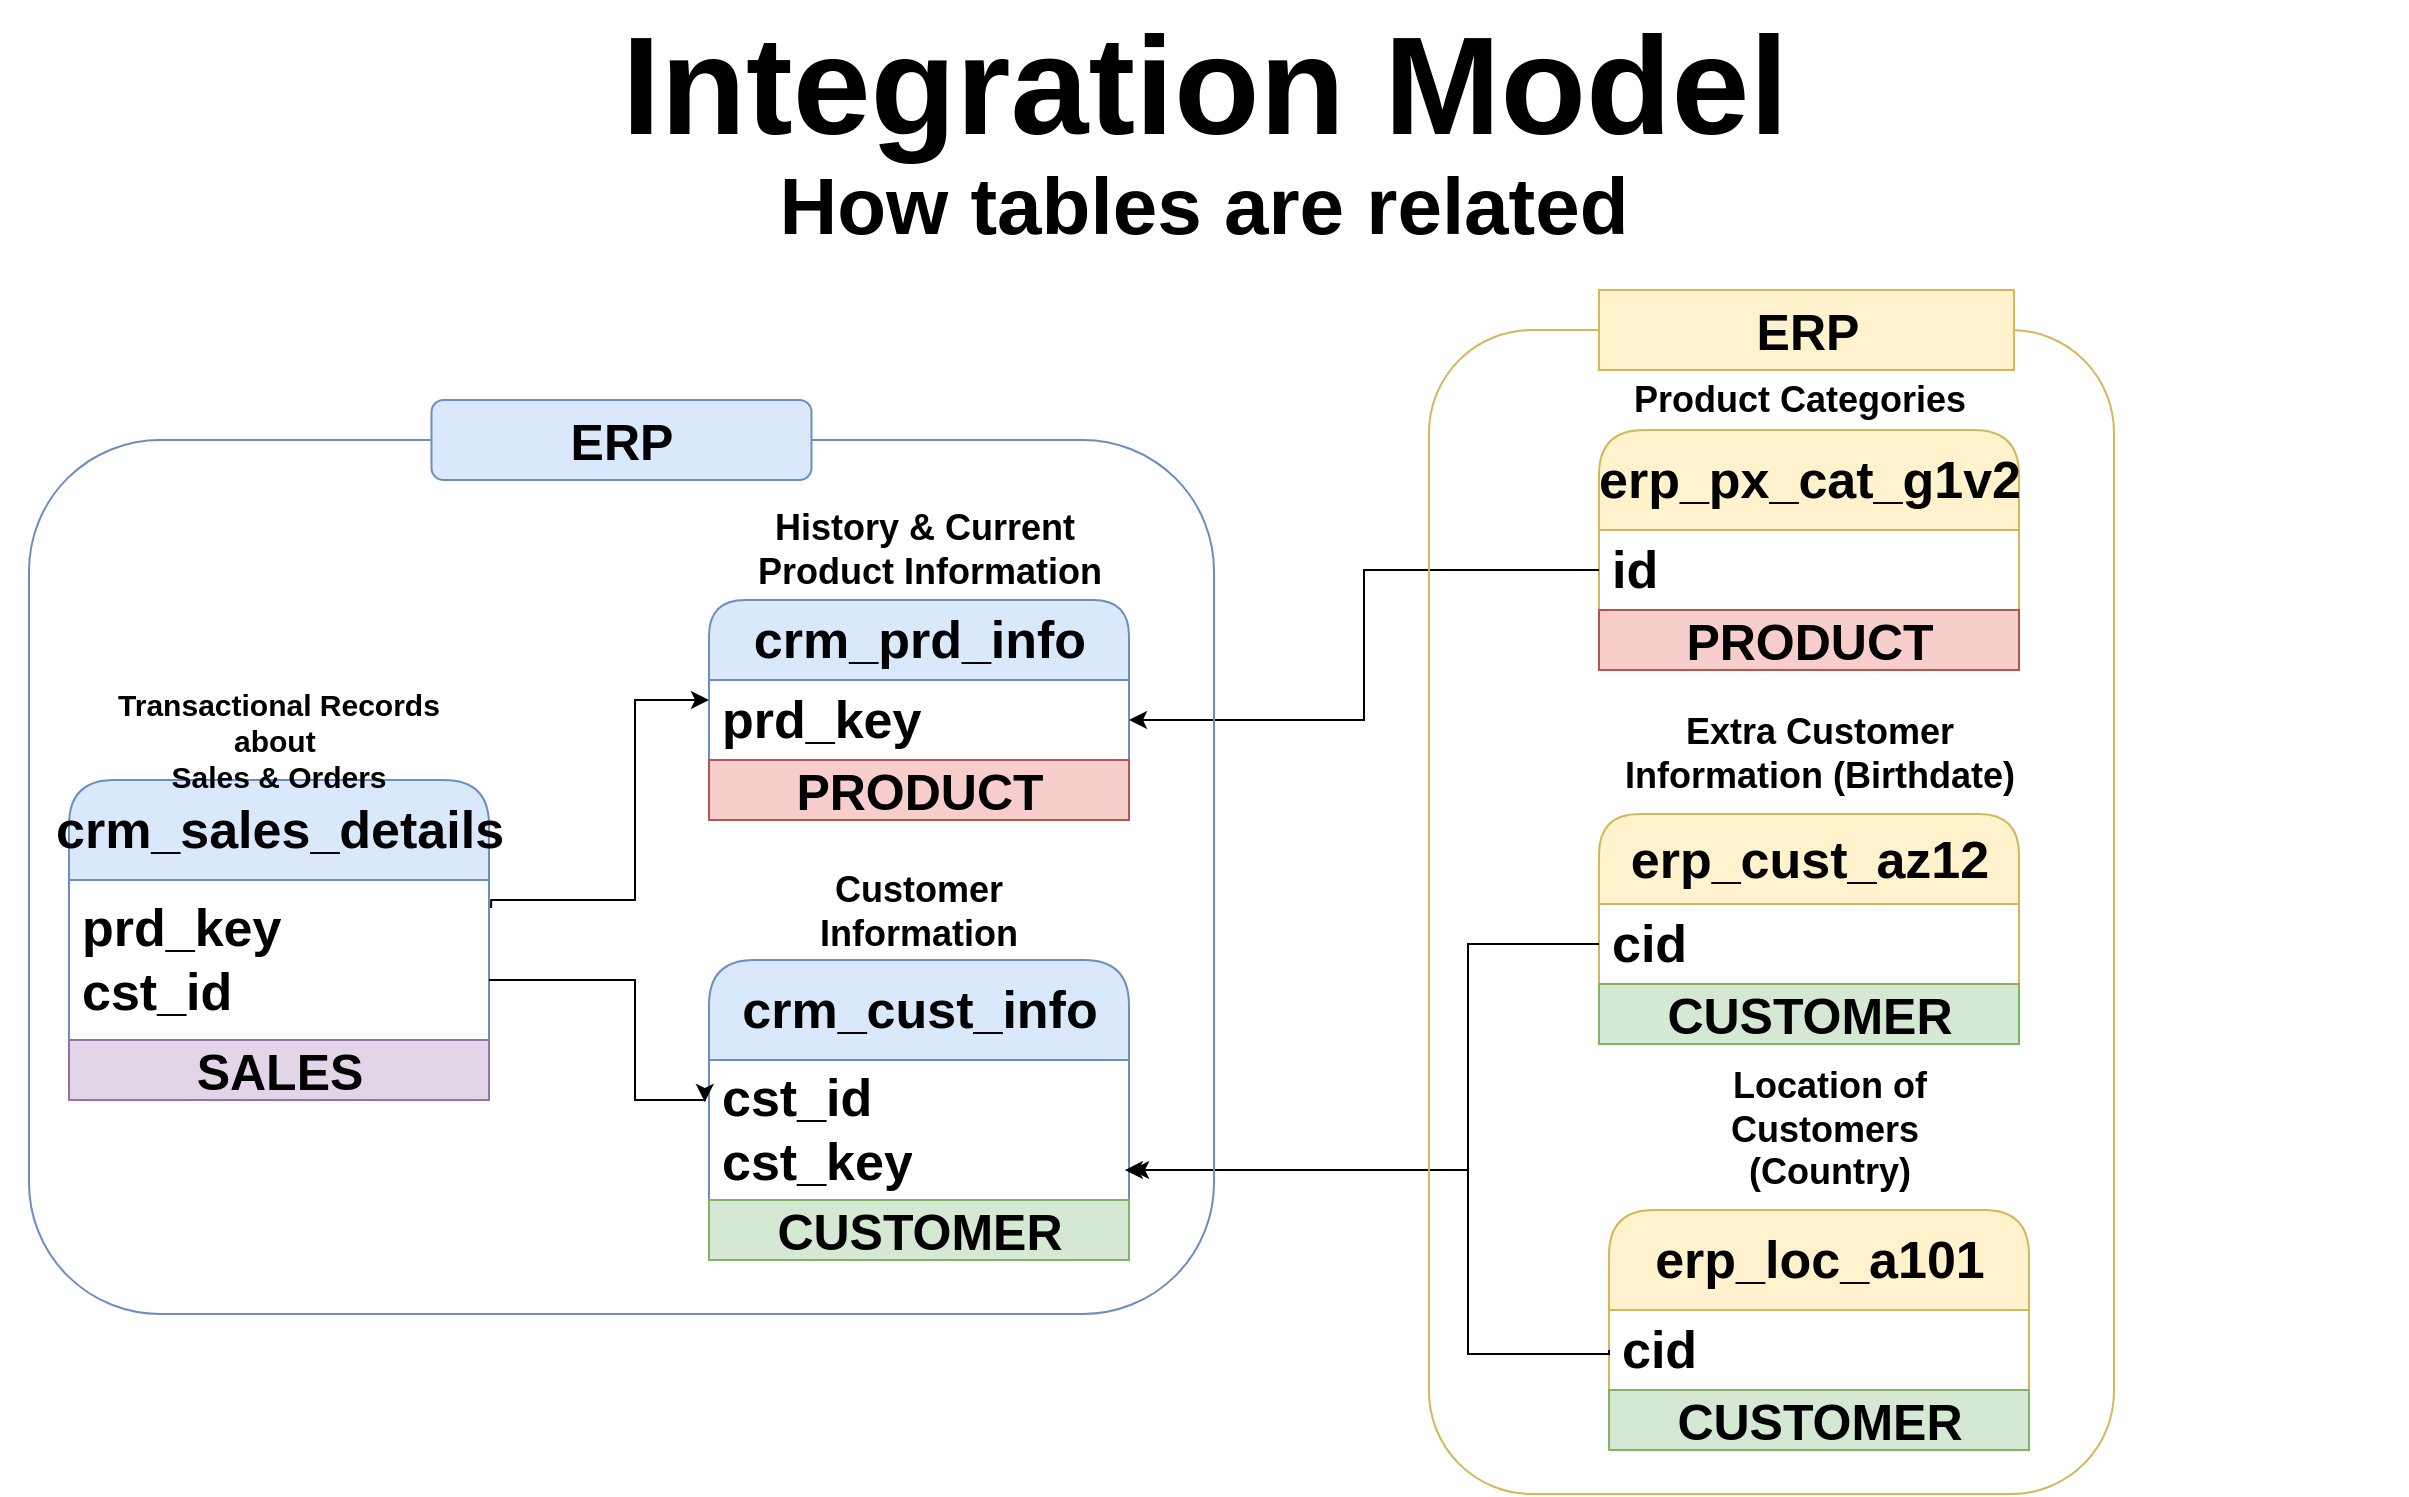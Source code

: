<mxfile version="28.1.2">
  <diagram name="Page-1" id="Sdc8llLJoqLEpNyhaRRn">
    <mxGraphModel dx="803" dy="1282" grid="1" gridSize="10" guides="1" tooltips="1" connect="1" arrows="1" fold="1" page="1" pageScale="1" pageWidth="850" pageHeight="1100" math="0" shadow="0">
      <root>
        <mxCell id="0" />
        <mxCell id="1" parent="0" />
        <mxCell id="A4hQEKeoffk2_Y2XVmS7-1" value="&lt;span&gt;&lt;font style=&quot;font-size: 70px;&quot;&gt;Integration Model&lt;/font&gt;&lt;/span&gt;" style="text;html=1;align=center;verticalAlign=middle;whiteSpace=wrap;rounded=0;fontStyle=1" parent="1" vertex="1">
          <mxGeometry x="243.75" y="200" width="1202.5" height="30" as="geometry" />
        </mxCell>
        <mxCell id="A4hQEKeoffk2_Y2XVmS7-2" value="&lt;font style=&quot;font-size: 40px;&quot;&gt;How tables are related&lt;/font&gt;" style="text;html=1;align=center;verticalAlign=middle;whiteSpace=wrap;rounded=0;fontStyle=1" parent="1" vertex="1">
          <mxGeometry x="530" y="260" width="630" height="30" as="geometry" />
        </mxCell>
        <mxCell id="A4hQEKeoffk2_Y2XVmS7-3" value="crm_cust_info" style="swimlane;fontStyle=1;childLayout=stackLayout;horizontal=1;startSize=50;horizontalStack=0;resizeParent=1;resizeParentMax=0;resizeLast=0;collapsible=1;marginBottom=0;whiteSpace=wrap;html=1;rounded=1;fillColor=#dae8fc;strokeColor=#6c8ebf;fontSize=26;align=center;" parent="1" vertex="1">
          <mxGeometry x="597.5" y="653" width="210" height="150" as="geometry" />
        </mxCell>
        <mxCell id="A4hQEKeoffk2_Y2XVmS7-4" value="cst_id&lt;div&gt;cst_key&lt;/div&gt;" style="text;strokeColor=none;fillColor=none;align=left;verticalAlign=middle;spacingLeft=4;spacingRight=4;overflow=hidden;points=[[0,0.5],[1,0.5]];portConstraint=eastwest;rotatable=0;whiteSpace=wrap;html=1;rounded=1;sketch=1;curveFitting=1;jiggle=2;fontSize=26;fontStyle=1" parent="A4hQEKeoffk2_Y2XVmS7-3" vertex="1">
          <mxGeometry y="50" width="210" height="70" as="geometry" />
        </mxCell>
        <mxCell id="lccpfS_vCdzyikMalKH3-3" value="&lt;span&gt;&lt;font style=&quot;font-size: 25px;&quot;&gt;CUSTOMER&lt;/font&gt;&lt;/span&gt;" style="text;html=1;align=center;verticalAlign=middle;whiteSpace=wrap;rounded=0;fillColor=#d5e8d4;strokeColor=#82b366;fontStyle=1" vertex="1" parent="A4hQEKeoffk2_Y2XVmS7-3">
          <mxGeometry y="120" width="210" height="30" as="geometry" />
        </mxCell>
        <mxCell id="A4hQEKeoffk2_Y2XVmS7-7" value="&lt;font style=&quot;font-size: 18px;&quot;&gt;Customer Information&lt;/font&gt;" style="text;html=1;align=center;verticalAlign=middle;whiteSpace=wrap;rounded=0;fontStyle=1" parent="1" vertex="1">
          <mxGeometry x="610" y="614" width="185" height="30" as="geometry" />
        </mxCell>
        <mxCell id="A4hQEKeoffk2_Y2XVmS7-8" value="crm_prd_info" style="swimlane;fontStyle=1;childLayout=stackLayout;horizontal=1;startSize=40;horizontalStack=0;resizeParent=1;resizeParentMax=0;resizeLast=0;collapsible=1;marginBottom=0;whiteSpace=wrap;html=1;rounded=1;fillColor=#dae8fc;strokeColor=#6c8ebf;fontSize=26;align=center;" parent="1" vertex="1">
          <mxGeometry x="597.5" y="473" width="210" height="110" as="geometry" />
        </mxCell>
        <mxCell id="A4hQEKeoffk2_Y2XVmS7-9" value="prd_key" style="text;strokeColor=none;fillColor=none;align=left;verticalAlign=middle;spacingLeft=4;spacingRight=4;overflow=hidden;points=[[0,0.5],[1,0.5]];portConstraint=eastwest;rotatable=0;whiteSpace=wrap;html=1;rounded=1;sketch=1;curveFitting=1;jiggle=2;fontSize=26;fontStyle=1" parent="A4hQEKeoffk2_Y2XVmS7-8" vertex="1">
          <mxGeometry y="40" width="210" height="40" as="geometry" />
        </mxCell>
        <mxCell id="lccpfS_vCdzyikMalKH3-2" value="&lt;span&gt;&lt;font style=&quot;font-size: 25px;&quot;&gt;PRODUCT&lt;/font&gt;&lt;/span&gt;" style="text;html=1;align=center;verticalAlign=middle;whiteSpace=wrap;rounded=0;fillColor=#f8cecc;strokeColor=#b85450;fontStyle=1" vertex="1" parent="A4hQEKeoffk2_Y2XVmS7-8">
          <mxGeometry y="80" width="210" height="30" as="geometry" />
        </mxCell>
        <mxCell id="A4hQEKeoffk2_Y2XVmS7-10" value="&lt;font style=&quot;font-size: 18px;&quot;&gt;History &amp;amp; Current&amp;nbsp;&lt;/font&gt;&lt;div&gt;&lt;font style=&quot;font-size: 18px;&quot;&gt;Product Information&lt;/font&gt;&lt;/div&gt;" style="text;html=1;align=center;verticalAlign=middle;whiteSpace=wrap;rounded=0;fontStyle=1" parent="1" vertex="1">
          <mxGeometry x="597.5" y="433" width="220" height="30" as="geometry" />
        </mxCell>
        <mxCell id="A4hQEKeoffk2_Y2XVmS7-16" style="edgeStyle=orthogonalEdgeStyle;rounded=0;orthogonalLoop=1;jettySize=auto;html=1;exitX=1.005;exitY=0.175;exitDx=0;exitDy=0;exitPerimeter=0;fontStyle=1" parent="1" source="A4hQEKeoffk2_Y2XVmS7-12" target="A4hQEKeoffk2_Y2XVmS7-9" edge="1">
          <mxGeometry relative="1" as="geometry">
            <mxPoint x="507.5" y="603" as="sourcePoint" />
            <Array as="points">
              <mxPoint x="488.5" y="623" />
              <mxPoint x="560.5" y="623" />
              <mxPoint x="560.5" y="523" />
            </Array>
          </mxGeometry>
        </mxCell>
        <mxCell id="A4hQEKeoffk2_Y2XVmS7-11" value="crm_sales_details" style="swimlane;fontStyle=1;childLayout=stackLayout;horizontal=1;startSize=50;horizontalStack=0;resizeParent=1;resizeParentMax=0;resizeLast=0;collapsible=1;marginBottom=0;whiteSpace=wrap;html=1;rounded=1;fillColor=#dae8fc;strokeColor=#6c8ebf;fontSize=26;align=center;" parent="1" vertex="1">
          <mxGeometry x="277.5" y="563" width="210" height="160" as="geometry" />
        </mxCell>
        <mxCell id="A4hQEKeoffk2_Y2XVmS7-12" value="prd_key&lt;div&gt;cst_id&lt;/div&gt;" style="text;strokeColor=none;fillColor=none;align=left;verticalAlign=middle;spacingLeft=4;spacingRight=4;overflow=hidden;points=[[0,0.5],[1,0.5]];portConstraint=eastwest;rotatable=0;whiteSpace=wrap;html=1;rounded=1;sketch=1;curveFitting=1;jiggle=2;fontSize=26;fontStyle=1" parent="A4hQEKeoffk2_Y2XVmS7-11" vertex="1">
          <mxGeometry y="50" width="210" height="80" as="geometry" />
        </mxCell>
        <mxCell id="lccpfS_vCdzyikMalKH3-7" value="&lt;span style=&quot;font-size: 25px;&quot;&gt;&lt;span&gt;SALES&lt;/span&gt;&lt;/span&gt;" style="text;html=1;align=center;verticalAlign=middle;whiteSpace=wrap;rounded=0;fillColor=#e1d5e7;strokeColor=#9673a6;fontStyle=1" vertex="1" parent="A4hQEKeoffk2_Y2XVmS7-11">
          <mxGeometry y="130" width="210" height="30" as="geometry" />
        </mxCell>
        <mxCell id="A4hQEKeoffk2_Y2XVmS7-13" value="&lt;font style=&quot;font-size: 15px;&quot;&gt;Transactional Records about&amp;nbsp;&lt;/font&gt;&lt;div&gt;&lt;font style=&quot;font-size: 15px;&quot;&gt;Sales &amp;amp; Orders&lt;/font&gt;&lt;/div&gt;" style="text;html=1;align=center;verticalAlign=middle;whiteSpace=wrap;rounded=0;fontStyle=1" parent="1" vertex="1">
          <mxGeometry x="280" y="523" width="205" height="40" as="geometry" />
        </mxCell>
        <mxCell id="A4hQEKeoffk2_Y2XVmS7-14" style="edgeStyle=orthogonalEdgeStyle;rounded=0;orthogonalLoop=1;jettySize=auto;html=1;entryX=-0.01;entryY=0.3;entryDx=0;entryDy=0;entryPerimeter=0;fontStyle=1" parent="1" source="A4hQEKeoffk2_Y2XVmS7-12" target="A4hQEKeoffk2_Y2XVmS7-4" edge="1">
          <mxGeometry relative="1" as="geometry">
            <mxPoint x="722.5" y="723" as="targetPoint" />
            <Array as="points">
              <mxPoint x="560.5" y="663" />
              <mxPoint x="560.5" y="723" />
            </Array>
          </mxGeometry>
        </mxCell>
        <mxCell id="A4hQEKeoffk2_Y2XVmS7-17" value="erp_cust_az12" style="swimlane;fontStyle=1;childLayout=stackLayout;horizontal=1;startSize=45;horizontalStack=0;resizeParent=1;resizeParentMax=0;resizeLast=0;collapsible=1;marginBottom=0;whiteSpace=wrap;html=1;rounded=1;fillColor=#fff2cc;strokeColor=#d6b656;fontSize=26;align=center;" parent="1" vertex="1">
          <mxGeometry x="1042.5" y="580" width="210" height="115" as="geometry" />
        </mxCell>
        <mxCell id="A4hQEKeoffk2_Y2XVmS7-18" value="cid" style="text;strokeColor=none;fillColor=none;align=left;verticalAlign=middle;spacingLeft=4;spacingRight=4;overflow=hidden;points=[[0,0.5],[1,0.5]];portConstraint=eastwest;rotatable=0;whiteSpace=wrap;html=1;rounded=1;sketch=1;curveFitting=1;jiggle=2;fontSize=26;fontStyle=1" parent="A4hQEKeoffk2_Y2XVmS7-17" vertex="1">
          <mxGeometry y="45" width="210" height="40" as="geometry" />
        </mxCell>
        <mxCell id="lccpfS_vCdzyikMalKH3-5" value="&lt;span style=&quot;font-size: 25px;&quot;&gt;&lt;span&gt;CUSTOMER&lt;/span&gt;&lt;/span&gt;" style="text;html=1;align=center;verticalAlign=middle;whiteSpace=wrap;rounded=0;fillColor=#d5e8d4;strokeColor=#82b366;fontStyle=1" vertex="1" parent="A4hQEKeoffk2_Y2XVmS7-17">
          <mxGeometry y="85" width="210" height="30" as="geometry" />
        </mxCell>
        <mxCell id="A4hQEKeoffk2_Y2XVmS7-19" value="&lt;span style=&quot;font-size: 18px;&quot;&gt;Extra Customer Information (Birthdate)&lt;/span&gt;" style="text;html=1;align=center;verticalAlign=middle;whiteSpace=wrap;rounded=0;fontStyle=1" parent="1" vertex="1">
          <mxGeometry x="1042.5" y="535" width="220" height="30" as="geometry" />
        </mxCell>
        <mxCell id="A4hQEKeoffk2_Y2XVmS7-20" style="edgeStyle=orthogonalEdgeStyle;rounded=0;orthogonalLoop=1;jettySize=auto;html=1;entryX=1.005;entryY=0.786;entryDx=0;entryDy=0;entryPerimeter=0;exitX=0;exitY=0.5;exitDx=0;exitDy=0;fontStyle=1" parent="1" source="A4hQEKeoffk2_Y2XVmS7-18" target="A4hQEKeoffk2_Y2XVmS7-4" edge="1">
          <mxGeometry relative="1" as="geometry">
            <Array as="points">
              <mxPoint x="977" y="645" />
              <mxPoint x="977" y="758" />
            </Array>
          </mxGeometry>
        </mxCell>
        <mxCell id="A4hQEKeoffk2_Y2XVmS7-21" value="erp_loc_a101" style="swimlane;fontStyle=1;childLayout=stackLayout;horizontal=1;startSize=50;horizontalStack=0;resizeParent=1;resizeParentMax=0;resizeLast=0;collapsible=1;marginBottom=0;whiteSpace=wrap;html=1;rounded=1;fillColor=#fff2cc;strokeColor=#d6b656;fontSize=26;align=center;" parent="1" vertex="1">
          <mxGeometry x="1047.5" y="778" width="210" height="120" as="geometry" />
        </mxCell>
        <mxCell id="A4hQEKeoffk2_Y2XVmS7-24" value="cid" style="text;strokeColor=none;fillColor=none;align=left;verticalAlign=middle;spacingLeft=4;spacingRight=4;overflow=hidden;points=[[0,0.5],[1,0.5]];portConstraint=eastwest;rotatable=0;whiteSpace=wrap;html=1;rounded=1;sketch=1;curveFitting=1;jiggle=2;fontSize=26;fontStyle=1" parent="A4hQEKeoffk2_Y2XVmS7-21" vertex="1">
          <mxGeometry y="50" width="210" height="40" as="geometry" />
        </mxCell>
        <mxCell id="lccpfS_vCdzyikMalKH3-4" value="&lt;span style=&quot;font-size: 25px;&quot;&gt;&lt;span&gt;CUSTOMER&lt;/span&gt;&lt;/span&gt;" style="text;html=1;align=center;verticalAlign=middle;whiteSpace=wrap;rounded=0;fillColor=#d5e8d4;strokeColor=#82b366;fontStyle=1" vertex="1" parent="A4hQEKeoffk2_Y2XVmS7-21">
          <mxGeometry y="90" width="210" height="30" as="geometry" />
        </mxCell>
        <mxCell id="A4hQEKeoffk2_Y2XVmS7-23" value="&lt;font style=&quot;font-size: 18px;&quot;&gt;Location of Customers&amp;nbsp;&lt;/font&gt;&lt;div&gt;&lt;font style=&quot;font-size: 18px;&quot;&gt;(Country)&lt;/font&gt;&lt;/div&gt;" style="text;html=1;align=center;verticalAlign=middle;whiteSpace=wrap;rounded=0;fontStyle=1" parent="1" vertex="1">
          <mxGeometry x="1062.5" y="723" width="190" height="30" as="geometry" />
        </mxCell>
        <mxCell id="A4hQEKeoffk2_Y2XVmS7-27" style="edgeStyle=orthogonalEdgeStyle;rounded=0;orthogonalLoop=1;jettySize=auto;html=1;entryX=0.99;entryY=0.786;entryDx=0;entryDy=0;entryPerimeter=0;exitX=0;exitY=0.5;exitDx=0;exitDy=0;fontStyle=1" parent="1" source="A4hQEKeoffk2_Y2XVmS7-24" target="A4hQEKeoffk2_Y2XVmS7-4" edge="1">
          <mxGeometry relative="1" as="geometry">
            <mxPoint x="1130.5" y="833" as="sourcePoint" />
            <Array as="points">
              <mxPoint x="1047" y="850" />
              <mxPoint x="977" y="850" />
              <mxPoint x="977" y="758" />
            </Array>
          </mxGeometry>
        </mxCell>
        <mxCell id="A4hQEKeoffk2_Y2XVmS7-32" value="erp_px_cat_g1v2" style="swimlane;fontStyle=1;childLayout=stackLayout;horizontal=1;startSize=50;horizontalStack=0;resizeParent=1;resizeParentMax=0;resizeLast=0;collapsible=1;marginBottom=0;whiteSpace=wrap;html=1;rounded=1;fillColor=#fff2cc;strokeColor=#d6b656;fontSize=26;align=center;" parent="1" vertex="1">
          <mxGeometry x="1042.5" y="388" width="210" height="120" as="geometry" />
        </mxCell>
        <mxCell id="A4hQEKeoffk2_Y2XVmS7-33" value="id" style="text;strokeColor=none;fillColor=none;align=left;verticalAlign=middle;spacingLeft=4;spacingRight=4;overflow=hidden;points=[[0,0.5],[1,0.5]];portConstraint=eastwest;rotatable=0;whiteSpace=wrap;html=1;rounded=1;sketch=1;curveFitting=1;jiggle=2;fontSize=26;fontStyle=1" parent="A4hQEKeoffk2_Y2XVmS7-32" vertex="1">
          <mxGeometry y="50" width="210" height="40" as="geometry" />
        </mxCell>
        <mxCell id="lccpfS_vCdzyikMalKH3-6" value="&lt;span&gt;&lt;font style=&quot;font-size: 25px;&quot;&gt;PRODUCT&lt;/font&gt;&lt;/span&gt;" style="text;html=1;align=center;verticalAlign=middle;whiteSpace=wrap;rounded=0;fillColor=#f8cecc;strokeColor=#b85450;fontStyle=1" vertex="1" parent="A4hQEKeoffk2_Y2XVmS7-32">
          <mxGeometry y="90" width="210" height="30" as="geometry" />
        </mxCell>
        <mxCell id="A4hQEKeoffk2_Y2XVmS7-34" value="&lt;span style=&quot;font-size: 18px;&quot;&gt;Product Categories&lt;/span&gt;" style="text;html=1;align=center;verticalAlign=middle;whiteSpace=wrap;rounded=0;fontStyle=1" parent="1" vertex="1">
          <mxGeometry x="1047.5" y="358" width="190" height="30" as="geometry" />
        </mxCell>
        <mxCell id="A4hQEKeoffk2_Y2XVmS7-35" style="edgeStyle=orthogonalEdgeStyle;rounded=0;orthogonalLoop=1;jettySize=auto;html=1;entryX=1;entryY=0.5;entryDx=0;entryDy=0;fontStyle=1" parent="1" source="A4hQEKeoffk2_Y2XVmS7-33" target="A4hQEKeoffk2_Y2XVmS7-9" edge="1">
          <mxGeometry relative="1" as="geometry" />
        </mxCell>
        <mxCell id="A4hQEKeoffk2_Y2XVmS7-37" value="" style="rounded=1;whiteSpace=wrap;html=1;fillColor=none;strokeColor=#6c8ebf;fontStyle=1" parent="1" vertex="1">
          <mxGeometry x="257.5" y="393" width="592.5" height="437" as="geometry" />
        </mxCell>
        <mxCell id="A4hQEKeoffk2_Y2XVmS7-38" value="" style="rounded=1;whiteSpace=wrap;html=1;fillColor=#dae8fc;strokeColor=#6c8ebf;fontStyle=1" parent="1" vertex="1">
          <mxGeometry x="458.75" y="373" width="190" height="40" as="geometry" />
        </mxCell>
        <mxCell id="A4hQEKeoffk2_Y2XVmS7-39" value="&lt;span&gt;&lt;font style=&quot;font-size: 25px;&quot;&gt;ERP&lt;/font&gt;&lt;/span&gt;" style="text;html=1;align=center;verticalAlign=middle;whiteSpace=wrap;rounded=0;fontStyle=1" parent="1" vertex="1">
          <mxGeometry x="458.75" y="373" width="190" height="40" as="geometry" />
        </mxCell>
        <mxCell id="A4hQEKeoffk2_Y2XVmS7-41" value="" style="rounded=1;whiteSpace=wrap;html=1;fillColor=none;strokeColor=#d6b656;fontStyle=1" parent="1" vertex="1">
          <mxGeometry x="957.5" y="338" width="342.5" height="582" as="geometry" />
        </mxCell>
        <mxCell id="A4hQEKeoffk2_Y2XVmS7-42" value="" style="rounded=1;whiteSpace=wrap;html=1;fillColor=#dae8fc;strokeColor=#6c8ebf;fontStyle=1" parent="1" vertex="1">
          <mxGeometry x="1042.5" y="318" width="190" height="40" as="geometry" />
        </mxCell>
        <mxCell id="A4hQEKeoffk2_Y2XVmS7-43" value="&lt;span&gt;&lt;font style=&quot;font-size: 25px;&quot;&gt;ERP&lt;/font&gt;&lt;/span&gt;" style="text;html=1;align=center;verticalAlign=middle;whiteSpace=wrap;rounded=0;fillColor=#fff2cc;strokeColor=#d6b656;fontStyle=1" parent="1" vertex="1">
          <mxGeometry x="1042.5" y="318" width="207.5" height="40" as="geometry" />
        </mxCell>
      </root>
    </mxGraphModel>
  </diagram>
</mxfile>
